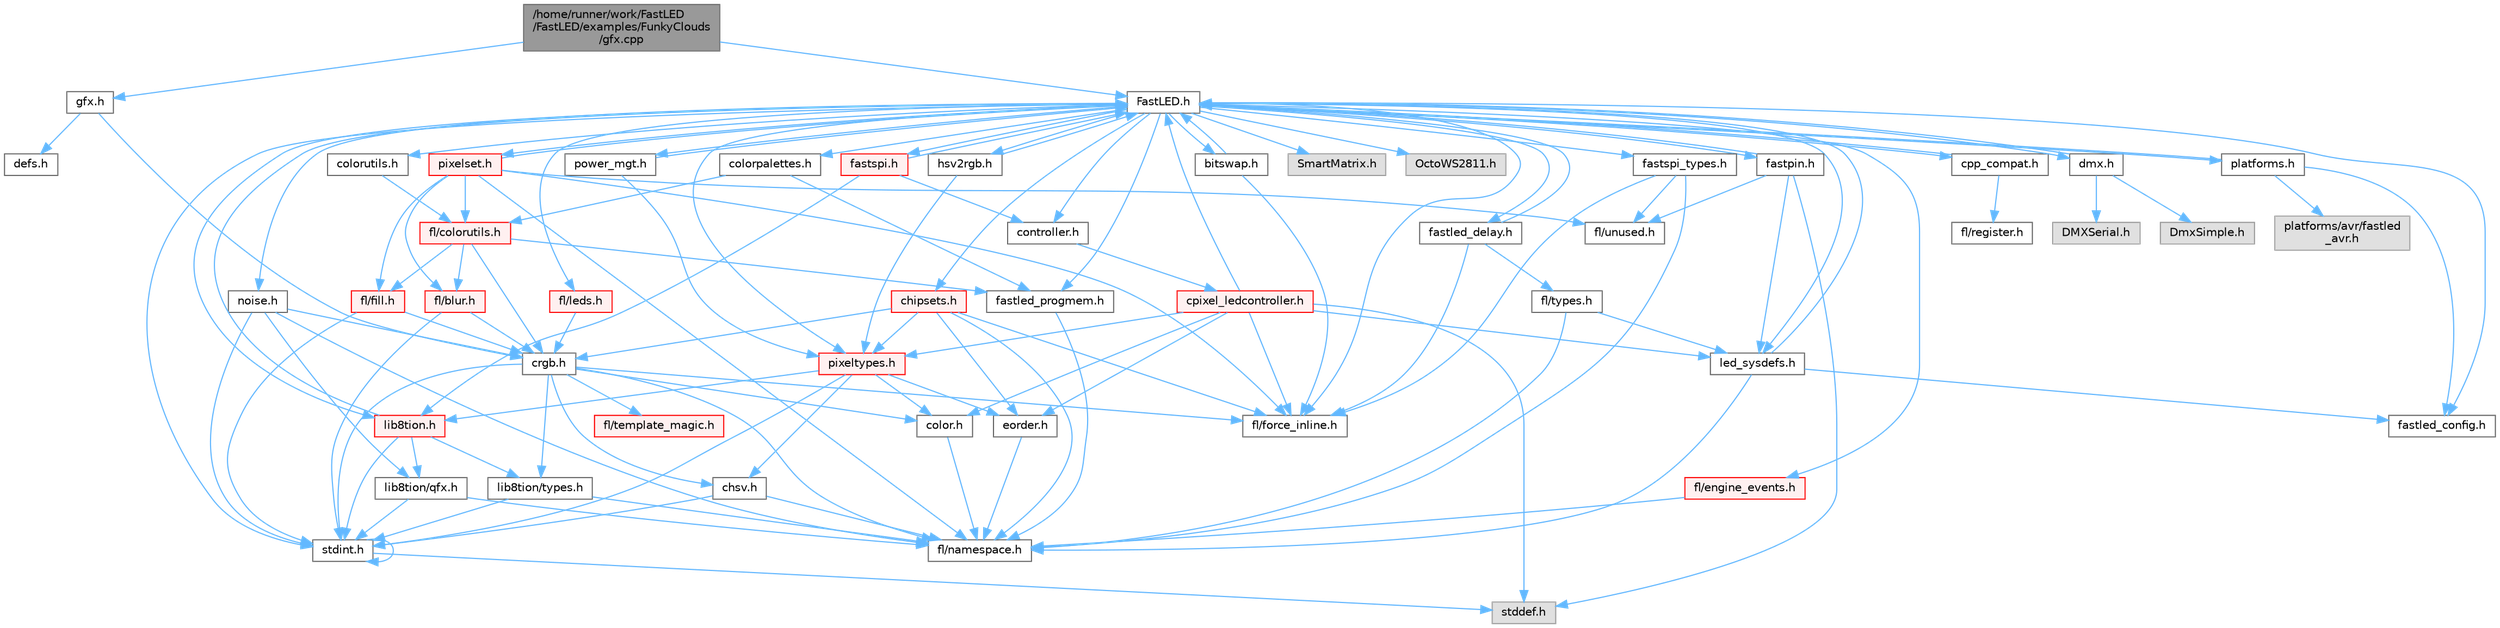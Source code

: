 digraph "/home/runner/work/FastLED/FastLED/examples/FunkyClouds/gfx.cpp"
{
 // INTERACTIVE_SVG=YES
 // LATEX_PDF_SIZE
  bgcolor="transparent";
  edge [fontname=Helvetica,fontsize=10,labelfontname=Helvetica,labelfontsize=10];
  node [fontname=Helvetica,fontsize=10,shape=box,height=0.2,width=0.4];
  Node1 [id="Node000001",label="/home/runner/work/FastLED\l/FastLED/examples/FunkyClouds\l/gfx.cpp",height=0.2,width=0.4,color="gray40", fillcolor="grey60", style="filled", fontcolor="black",tooltip=" "];
  Node1 -> Node2 [id="edge1_Node000001_Node000002",color="steelblue1",style="solid",tooltip=" "];
  Node2 [id="Node000002",label="gfx.h",height=0.2,width=0.4,color="grey40", fillcolor="white", style="filled",URL="$d8/dd5/gfx_8h.html",tooltip=" "];
  Node2 -> Node3 [id="edge2_Node000002_Node000003",color="steelblue1",style="solid",tooltip=" "];
  Node3 [id="Node000003",label="defs.h",height=0.2,width=0.4,color="grey40", fillcolor="white", style="filled",URL="$d7/dfc/_funky_clouds_2defs_8h.html",tooltip=" "];
  Node2 -> Node4 [id="edge3_Node000002_Node000004",color="steelblue1",style="solid",tooltip=" "];
  Node4 [id="Node000004",label="crgb.h",height=0.2,width=0.4,color="grey40", fillcolor="white", style="filled",URL="$db/dd1/crgb_8h.html",tooltip="Defines the red, green, and blue (RGB) pixel struct."];
  Node4 -> Node5 [id="edge4_Node000004_Node000005",color="steelblue1",style="solid",tooltip=" "];
  Node5 [id="Node000005",label="stdint.h",height=0.2,width=0.4,color="grey40", fillcolor="white", style="filled",URL="$df/dd8/stdint_8h.html",tooltip=" "];
  Node5 -> Node6 [id="edge5_Node000005_Node000006",color="steelblue1",style="solid",tooltip=" "];
  Node6 [id="Node000006",label="stddef.h",height=0.2,width=0.4,color="grey60", fillcolor="#E0E0E0", style="filled",tooltip=" "];
  Node5 -> Node5 [id="edge6_Node000005_Node000005",color="steelblue1",style="solid",tooltip=" "];
  Node4 -> Node7 [id="edge7_Node000004_Node000007",color="steelblue1",style="solid",tooltip=" "];
  Node7 [id="Node000007",label="chsv.h",height=0.2,width=0.4,color="grey40", fillcolor="white", style="filled",URL="$d8/dd0/chsv_8h.html",tooltip="Defines the hue, saturation, and value (HSV) pixel struct."];
  Node7 -> Node5 [id="edge8_Node000007_Node000005",color="steelblue1",style="solid",tooltip=" "];
  Node7 -> Node8 [id="edge9_Node000007_Node000008",color="steelblue1",style="solid",tooltip=" "];
  Node8 [id="Node000008",label="fl/namespace.h",height=0.2,width=0.4,color="grey40", fillcolor="white", style="filled",URL="$df/d2a/namespace_8h.html",tooltip="Implements the FastLED namespace macros."];
  Node4 -> Node8 [id="edge10_Node000004_Node000008",color="steelblue1",style="solid",tooltip=" "];
  Node4 -> Node9 [id="edge11_Node000004_Node000009",color="steelblue1",style="solid",tooltip=" "];
  Node9 [id="Node000009",label="color.h",height=0.2,width=0.4,color="grey40", fillcolor="white", style="filled",URL="$d2/d6b/src_2color_8h.html",tooltip="Contains definitions for color correction and temperature."];
  Node9 -> Node8 [id="edge12_Node000009_Node000008",color="steelblue1",style="solid",tooltip=" "];
  Node4 -> Node10 [id="edge13_Node000004_Node000010",color="steelblue1",style="solid",tooltip=" "];
  Node10 [id="Node000010",label="lib8tion/types.h",height=0.2,width=0.4,color="grey40", fillcolor="white", style="filled",URL="$d9/ddf/lib8tion_2types_8h.html",tooltip="Defines fractional types used for lib8tion functions."];
  Node10 -> Node5 [id="edge14_Node000010_Node000005",color="steelblue1",style="solid",tooltip=" "];
  Node10 -> Node8 [id="edge15_Node000010_Node000008",color="steelblue1",style="solid",tooltip=" "];
  Node4 -> Node11 [id="edge16_Node000004_Node000011",color="steelblue1",style="solid",tooltip=" "];
  Node11 [id="Node000011",label="fl/force_inline.h",height=0.2,width=0.4,color="grey40", fillcolor="white", style="filled",URL="$d4/d64/force__inline_8h.html",tooltip=" "];
  Node4 -> Node12 [id="edge17_Node000004_Node000012",color="steelblue1",style="solid",tooltip=" "];
  Node12 [id="Node000012",label="fl/template_magic.h",height=0.2,width=0.4,color="red", fillcolor="#FFF0F0", style="filled",URL="$d8/d0c/template__magic_8h.html",tooltip=" "];
  Node1 -> Node14 [id="edge18_Node000001_Node000014",color="steelblue1",style="solid",tooltip=" "];
  Node14 [id="Node000014",label="FastLED.h",height=0.2,width=0.4,color="grey40", fillcolor="white", style="filled",URL="$db/d97/_fast_l_e_d_8h.html",tooltip="central include file for FastLED, defines the CFastLED class/object"];
  Node14 -> Node5 [id="edge19_Node000014_Node000005",color="steelblue1",style="solid",tooltip=" "];
  Node14 -> Node15 [id="edge20_Node000014_Node000015",color="steelblue1",style="solid",tooltip=" "];
  Node15 [id="Node000015",label="SmartMatrix.h",height=0.2,width=0.4,color="grey60", fillcolor="#E0E0E0", style="filled",tooltip=" "];
  Node14 -> Node16 [id="edge21_Node000014_Node000016",color="steelblue1",style="solid",tooltip=" "];
  Node16 [id="Node000016",label="OctoWS2811.h",height=0.2,width=0.4,color="grey60", fillcolor="#E0E0E0", style="filled",tooltip=" "];
  Node14 -> Node11 [id="edge22_Node000014_Node000011",color="steelblue1",style="solid",tooltip=" "];
  Node14 -> Node17 [id="edge23_Node000014_Node000017",color="steelblue1",style="solid",tooltip=" "];
  Node17 [id="Node000017",label="cpp_compat.h",height=0.2,width=0.4,color="grey40", fillcolor="white", style="filled",URL="$d9/d13/cpp__compat_8h.html",tooltip="Compatibility functions based on C++ version."];
  Node17 -> Node14 [id="edge24_Node000017_Node000014",color="steelblue1",style="solid",tooltip=" "];
  Node17 -> Node18 [id="edge25_Node000017_Node000018",color="steelblue1",style="solid",tooltip=" "];
  Node18 [id="Node000018",label="fl/register.h",height=0.2,width=0.4,color="grey40", fillcolor="white", style="filled",URL="$df/d80/register_8h.html",tooltip=" "];
  Node14 -> Node19 [id="edge26_Node000014_Node000019",color="steelblue1",style="solid",tooltip=" "];
  Node19 [id="Node000019",label="fastled_config.h",height=0.2,width=0.4,color="grey40", fillcolor="white", style="filled",URL="$d5/d11/fastled__config_8h.html",tooltip="Contains definitions that can be used to configure FastLED at compile time."];
  Node14 -> Node20 [id="edge27_Node000014_Node000020",color="steelblue1",style="solid",tooltip=" "];
  Node20 [id="Node000020",label="led_sysdefs.h",height=0.2,width=0.4,color="grey40", fillcolor="white", style="filled",URL="$d9/d3e/led__sysdefs_8h.html",tooltip="Determines which platform system definitions to include."];
  Node20 -> Node14 [id="edge28_Node000020_Node000014",color="steelblue1",style="solid",tooltip=" "];
  Node20 -> Node19 [id="edge29_Node000020_Node000019",color="steelblue1",style="solid",tooltip=" "];
  Node20 -> Node8 [id="edge30_Node000020_Node000008",color="steelblue1",style="solid",tooltip=" "];
  Node14 -> Node21 [id="edge31_Node000014_Node000021",color="steelblue1",style="solid",tooltip=" "];
  Node21 [id="Node000021",label="fastled_delay.h",height=0.2,width=0.4,color="grey40", fillcolor="white", style="filled",URL="$d0/da8/fastled__delay_8h.html",tooltip="Utility functions and classes for managing delay cycles."];
  Node21 -> Node14 [id="edge32_Node000021_Node000014",color="steelblue1",style="solid",tooltip=" "];
  Node21 -> Node22 [id="edge33_Node000021_Node000022",color="steelblue1",style="solid",tooltip=" "];
  Node22 [id="Node000022",label="fl/types.h",height=0.2,width=0.4,color="grey40", fillcolor="white", style="filled",URL="$d7/da1/fl_2types_8h.html",tooltip=" "];
  Node22 -> Node8 [id="edge34_Node000022_Node000008",color="steelblue1",style="solid",tooltip=" "];
  Node22 -> Node20 [id="edge35_Node000022_Node000020",color="steelblue1",style="solid",tooltip=" "];
  Node21 -> Node11 [id="edge36_Node000021_Node000011",color="steelblue1",style="solid",tooltip=" "];
  Node14 -> Node23 [id="edge37_Node000014_Node000023",color="steelblue1",style="solid",tooltip=" "];
  Node23 [id="Node000023",label="bitswap.h",height=0.2,width=0.4,color="grey40", fillcolor="white", style="filled",URL="$de/ded/bitswap_8h.html",tooltip="Functions for doing a rotation of bits/bytes used by parallel output."];
  Node23 -> Node14 [id="edge38_Node000023_Node000014",color="steelblue1",style="solid",tooltip=" "];
  Node23 -> Node11 [id="edge39_Node000023_Node000011",color="steelblue1",style="solid",tooltip=" "];
  Node14 -> Node24 [id="edge40_Node000014_Node000024",color="steelblue1",style="solid",tooltip=" "];
  Node24 [id="Node000024",label="controller.h",height=0.2,width=0.4,color="grey40", fillcolor="white", style="filled",URL="$d2/dd9/controller_8h.html",tooltip="deprecated: base definitions used by led controllers for writing out led data"];
  Node24 -> Node25 [id="edge41_Node000024_Node000025",color="steelblue1",style="solid",tooltip=" "];
  Node25 [id="Node000025",label="cpixel_ledcontroller.h",height=0.2,width=0.4,color="red", fillcolor="#FFF0F0", style="filled",URL="$d9/d57/cpixel__ledcontroller_8h.html",tooltip="defines the templated version of the CLEDController class"];
  Node25 -> Node6 [id="edge42_Node000025_Node000006",color="steelblue1",style="solid",tooltip=" "];
  Node25 -> Node14 [id="edge43_Node000025_Node000014",color="steelblue1",style="solid",tooltip=" "];
  Node25 -> Node20 [id="edge44_Node000025_Node000020",color="steelblue1",style="solid",tooltip=" "];
  Node25 -> Node26 [id="edge45_Node000025_Node000026",color="steelblue1",style="solid",tooltip=" "];
  Node26 [id="Node000026",label="pixeltypes.h",height=0.2,width=0.4,color="red", fillcolor="#FFF0F0", style="filled",URL="$d2/dba/pixeltypes_8h.html",tooltip="Includes defintions for RGB and HSV pixels."];
  Node26 -> Node5 [id="edge46_Node000026_Node000005",color="steelblue1",style="solid",tooltip=" "];
  Node26 -> Node27 [id="edge47_Node000026_Node000027",color="steelblue1",style="solid",tooltip=" "];
  Node27 [id="Node000027",label="lib8tion.h",height=0.2,width=0.4,color="red", fillcolor="#FFF0F0", style="filled",URL="$df/da5/lib8tion_8h.html",tooltip="Fast, efficient 8-bit math functions specifically designed for high-performance LED programming."];
  Node27 -> Node14 [id="edge48_Node000027_Node000014",color="steelblue1",style="solid",tooltip=" "];
  Node27 -> Node10 [id="edge49_Node000027_Node000010",color="steelblue1",style="solid",tooltip=" "];
  Node27 -> Node5 [id="edge50_Node000027_Node000005",color="steelblue1",style="solid",tooltip=" "];
  Node27 -> Node29 [id="edge51_Node000027_Node000029",color="steelblue1",style="solid",tooltip=" "];
  Node29 [id="Node000029",label="lib8tion/qfx.h",height=0.2,width=0.4,color="grey40", fillcolor="white", style="filled",URL="$d2/d19/qfx_8h.html",tooltip=" "];
  Node29 -> Node5 [id="edge52_Node000029_Node000005",color="steelblue1",style="solid",tooltip=" "];
  Node29 -> Node8 [id="edge53_Node000029_Node000008",color="steelblue1",style="solid",tooltip=" "];
  Node26 -> Node9 [id="edge54_Node000026_Node000009",color="steelblue1",style="solid",tooltip=" "];
  Node26 -> Node49 [id="edge55_Node000026_Node000049",color="steelblue1",style="solid",tooltip=" "];
  Node49 [id="Node000049",label="eorder.h",height=0.2,width=0.4,color="grey40", fillcolor="white", style="filled",URL="$db/d07/eorder_8h.html",tooltip="Defines color channel ordering enumerations."];
  Node49 -> Node8 [id="edge56_Node000049_Node000008",color="steelblue1",style="solid",tooltip=" "];
  Node26 -> Node7 [id="edge57_Node000026_Node000007",color="steelblue1",style="solid",tooltip=" "];
  Node25 -> Node9 [id="edge58_Node000025_Node000009",color="steelblue1",style="solid",tooltip=" "];
  Node25 -> Node49 [id="edge59_Node000025_Node000049",color="steelblue1",style="solid",tooltip=" "];
  Node25 -> Node11 [id="edge60_Node000025_Node000011",color="steelblue1",style="solid",tooltip=" "];
  Node14 -> Node70 [id="edge61_Node000014_Node000070",color="steelblue1",style="solid",tooltip=" "];
  Node70 [id="Node000070",label="fastpin.h",height=0.2,width=0.4,color="grey40", fillcolor="white", style="filled",URL="$db/d65/fastpin_8h.html",tooltip="Class base definitions for defining fast pin access."];
  Node70 -> Node14 [id="edge62_Node000070_Node000014",color="steelblue1",style="solid",tooltip=" "];
  Node70 -> Node20 [id="edge63_Node000070_Node000020",color="steelblue1",style="solid",tooltip=" "];
  Node70 -> Node6 [id="edge64_Node000070_Node000006",color="steelblue1",style="solid",tooltip=" "];
  Node70 -> Node57 [id="edge65_Node000070_Node000057",color="steelblue1",style="solid",tooltip=" "];
  Node57 [id="Node000057",label="fl/unused.h",height=0.2,width=0.4,color="grey40", fillcolor="white", style="filled",URL="$d8/d4b/unused_8h.html",tooltip=" "];
  Node14 -> Node71 [id="edge66_Node000014_Node000071",color="steelblue1",style="solid",tooltip=" "];
  Node71 [id="Node000071",label="fastspi_types.h",height=0.2,width=0.4,color="grey40", fillcolor="white", style="filled",URL="$d2/ddb/fastspi__types_8h.html",tooltip="Data types and constants used by SPI interfaces."];
  Node71 -> Node11 [id="edge67_Node000071_Node000011",color="steelblue1",style="solid",tooltip=" "];
  Node71 -> Node8 [id="edge68_Node000071_Node000008",color="steelblue1",style="solid",tooltip=" "];
  Node71 -> Node57 [id="edge69_Node000071_Node000057",color="steelblue1",style="solid",tooltip=" "];
  Node14 -> Node72 [id="edge70_Node000014_Node000072",color="steelblue1",style="solid",tooltip=" "];
  Node72 [id="Node000072",label="dmx.h",height=0.2,width=0.4,color="grey40", fillcolor="white", style="filled",URL="$d3/de1/dmx_8h.html",tooltip="Defines the DMX512-based LED controllers."];
  Node72 -> Node14 [id="edge71_Node000072_Node000014",color="steelblue1",style="solid",tooltip=" "];
  Node72 -> Node73 [id="edge72_Node000072_Node000073",color="steelblue1",style="solid",tooltip=" "];
  Node73 [id="Node000073",label="DmxSimple.h",height=0.2,width=0.4,color="grey60", fillcolor="#E0E0E0", style="filled",tooltip=" "];
  Node72 -> Node74 [id="edge73_Node000072_Node000074",color="steelblue1",style="solid",tooltip=" "];
  Node74 [id="Node000074",label="DMXSerial.h",height=0.2,width=0.4,color="grey60", fillcolor="#E0E0E0", style="filled",tooltip=" "];
  Node14 -> Node75 [id="edge74_Node000014_Node000075",color="steelblue1",style="solid",tooltip=" "];
  Node75 [id="Node000075",label="platforms.h",height=0.2,width=0.4,color="grey40", fillcolor="white", style="filled",URL="$da/dc9/platforms_8h.html",tooltip="Determines which platforms headers to include."];
  Node75 -> Node14 [id="edge75_Node000075_Node000014",color="steelblue1",style="solid",tooltip=" "];
  Node75 -> Node19 [id="edge76_Node000075_Node000019",color="steelblue1",style="solid",tooltip=" "];
  Node75 -> Node76 [id="edge77_Node000075_Node000076",color="steelblue1",style="solid",tooltip=" "];
  Node76 [id="Node000076",label="platforms/avr/fastled\l_avr.h",height=0.2,width=0.4,color="grey60", fillcolor="#E0E0E0", style="filled",tooltip=" "];
  Node14 -> Node77 [id="edge78_Node000014_Node000077",color="steelblue1",style="solid",tooltip=" "];
  Node77 [id="Node000077",label="fastled_progmem.h",height=0.2,width=0.4,color="grey40", fillcolor="white", style="filled",URL="$df/dab/fastled__progmem_8h.html",tooltip="Wrapper definitions to allow seamless use of PROGMEM in environments that have it."];
  Node77 -> Node8 [id="edge79_Node000077_Node000008",color="steelblue1",style="solid",tooltip=" "];
  Node14 -> Node27 [id="edge80_Node000014_Node000027",color="steelblue1",style="solid",tooltip=" "];
  Node14 -> Node26 [id="edge81_Node000014_Node000026",color="steelblue1",style="solid",tooltip=" "];
  Node14 -> Node78 [id="edge82_Node000014_Node000078",color="steelblue1",style="solid",tooltip=" "];
  Node78 [id="Node000078",label="hsv2rgb.h",height=0.2,width=0.4,color="grey40", fillcolor="white", style="filled",URL="$de/d9a/hsv2rgb_8h.html",tooltip="Functions to convert from the HSV colorspace to the RGB colorspace."];
  Node78 -> Node14 [id="edge83_Node000078_Node000014",color="steelblue1",style="solid",tooltip=" "];
  Node78 -> Node26 [id="edge84_Node000078_Node000026",color="steelblue1",style="solid",tooltip=" "];
  Node14 -> Node79 [id="edge85_Node000014_Node000079",color="steelblue1",style="solid",tooltip=" "];
  Node79 [id="Node000079",label="colorutils.h",height=0.2,width=0.4,color="grey40", fillcolor="white", style="filled",URL="$d1/dfb/colorutils_8h.html",tooltip=" "];
  Node79 -> Node80 [id="edge86_Node000079_Node000080",color="steelblue1",style="solid",tooltip=" "];
  Node80 [id="Node000080",label="fl/colorutils.h",height=0.2,width=0.4,color="red", fillcolor="#FFF0F0", style="filled",URL="$d7/df9/fl_2colorutils_8h.html",tooltip="Utility functions for color fill, palettes, blending, and more."];
  Node80 -> Node4 [id="edge87_Node000080_Node000004",color="steelblue1",style="solid",tooltip=" "];
  Node80 -> Node77 [id="edge88_Node000080_Node000077",color="steelblue1",style="solid",tooltip=" "];
  Node80 -> Node81 [id="edge89_Node000080_Node000081",color="steelblue1",style="solid",tooltip=" "];
  Node81 [id="Node000081",label="fl/blur.h",height=0.2,width=0.4,color="red", fillcolor="#FFF0F0", style="filled",URL="$d4/df5/blur_8h.html",tooltip=" "];
  Node81 -> Node5 [id="edge90_Node000081_Node000005",color="steelblue1",style="solid",tooltip=" "];
  Node81 -> Node4 [id="edge91_Node000081_Node000004",color="steelblue1",style="solid",tooltip=" "];
  Node80 -> Node84 [id="edge92_Node000080_Node000084",color="steelblue1",style="solid",tooltip=" "];
  Node84 [id="Node000084",label="fl/fill.h",height=0.2,width=0.4,color="red", fillcolor="#FFF0F0", style="filled",URL="$d2/d78/fill_8h.html",tooltip=" "];
  Node84 -> Node4 [id="edge93_Node000084_Node000004",color="steelblue1",style="solid",tooltip=" "];
  Node84 -> Node5 [id="edge94_Node000084_Node000005",color="steelblue1",style="solid",tooltip=" "];
  Node14 -> Node85 [id="edge95_Node000014_Node000085",color="steelblue1",style="solid",tooltip=" "];
  Node85 [id="Node000085",label="pixelset.h",height=0.2,width=0.4,color="red", fillcolor="#FFF0F0", style="filled",URL="$d4/d46/pixelset_8h.html",tooltip="Declares classes for managing logical groups of LEDs."];
  Node85 -> Node11 [id="edge96_Node000085_Node000011",color="steelblue1",style="solid",tooltip=" "];
  Node85 -> Node8 [id="edge97_Node000085_Node000008",color="steelblue1",style="solid",tooltip=" "];
  Node85 -> Node57 [id="edge98_Node000085_Node000057",color="steelblue1",style="solid",tooltip=" "];
  Node85 -> Node80 [id="edge99_Node000085_Node000080",color="steelblue1",style="solid",tooltip=" "];
  Node85 -> Node84 [id="edge100_Node000085_Node000084",color="steelblue1",style="solid",tooltip=" "];
  Node85 -> Node81 [id="edge101_Node000085_Node000081",color="steelblue1",style="solid",tooltip=" "];
  Node85 -> Node14 [id="edge102_Node000085_Node000014",color="steelblue1",style="solid",tooltip=" "];
  Node14 -> Node87 [id="edge103_Node000014_Node000087",color="steelblue1",style="solid",tooltip=" "];
  Node87 [id="Node000087",label="colorpalettes.h",height=0.2,width=0.4,color="grey40", fillcolor="white", style="filled",URL="$dc/dcc/colorpalettes_8h.html",tooltip="Declarations for the predefined color palettes supplied by FastLED."];
  Node87 -> Node80 [id="edge104_Node000087_Node000080",color="steelblue1",style="solid",tooltip=" "];
  Node87 -> Node77 [id="edge105_Node000087_Node000077",color="steelblue1",style="solid",tooltip=" "];
  Node14 -> Node88 [id="edge106_Node000014_Node000088",color="steelblue1",style="solid",tooltip=" "];
  Node88 [id="Node000088",label="noise.h",height=0.2,width=0.4,color="grey40", fillcolor="white", style="filled",URL="$d1/d31/noise_8h.html",tooltip="Functions to generate and fill arrays with noise."];
  Node88 -> Node5 [id="edge107_Node000088_Node000005",color="steelblue1",style="solid",tooltip=" "];
  Node88 -> Node4 [id="edge108_Node000088_Node000004",color="steelblue1",style="solid",tooltip=" "];
  Node88 -> Node8 [id="edge109_Node000088_Node000008",color="steelblue1",style="solid",tooltip=" "];
  Node88 -> Node29 [id="edge110_Node000088_Node000029",color="steelblue1",style="solid",tooltip=" "];
  Node14 -> Node89 [id="edge111_Node000014_Node000089",color="steelblue1",style="solid",tooltip=" "];
  Node89 [id="Node000089",label="power_mgt.h",height=0.2,width=0.4,color="grey40", fillcolor="white", style="filled",URL="$dc/d5b/power__mgt_8h.html",tooltip="Functions to limit the power used by FastLED."];
  Node89 -> Node14 [id="edge112_Node000089_Node000014",color="steelblue1",style="solid",tooltip=" "];
  Node89 -> Node26 [id="edge113_Node000089_Node000026",color="steelblue1",style="solid",tooltip=" "];
  Node14 -> Node90 [id="edge114_Node000014_Node000090",color="steelblue1",style="solid",tooltip=" "];
  Node90 [id="Node000090",label="fastspi.h",height=0.2,width=0.4,color="red", fillcolor="#FFF0F0", style="filled",URL="$d6/ddc/fastspi_8h.html",tooltip="Serial peripheral interface (SPI) definitions per platform."];
  Node90 -> Node14 [id="edge115_Node000090_Node000014",color="steelblue1",style="solid",tooltip=" "];
  Node90 -> Node24 [id="edge116_Node000090_Node000024",color="steelblue1",style="solid",tooltip=" "];
  Node90 -> Node27 [id="edge117_Node000090_Node000027",color="steelblue1",style="solid",tooltip=" "];
  Node14 -> Node92 [id="edge118_Node000014_Node000092",color="steelblue1",style="solid",tooltip=" "];
  Node92 [id="Node000092",label="chipsets.h",height=0.2,width=0.4,color="red", fillcolor="#FFF0F0", style="filled",URL="$db/d66/chipsets_8h.html",tooltip="Contains the bulk of the definitions for the various LED chipsets supported."];
  Node92 -> Node26 [id="edge119_Node000092_Node000026",color="steelblue1",style="solid",tooltip=" "];
  Node92 -> Node11 [id="edge120_Node000092_Node000011",color="steelblue1",style="solid",tooltip=" "];
  Node92 -> Node4 [id="edge121_Node000092_Node000004",color="steelblue1",style="solid",tooltip=" "];
  Node92 -> Node49 [id="edge122_Node000092_Node000049",color="steelblue1",style="solid",tooltip=" "];
  Node92 -> Node8 [id="edge123_Node000092_Node000008",color="steelblue1",style="solid",tooltip=" "];
  Node14 -> Node58 [id="edge124_Node000014_Node000058",color="steelblue1",style="solid",tooltip=" "];
  Node58 [id="Node000058",label="fl/engine_events.h",height=0.2,width=0.4,color="red", fillcolor="#FFF0F0", style="filled",URL="$db/dc0/engine__events_8h.html",tooltip=" "];
  Node58 -> Node8 [id="edge125_Node000058_Node000008",color="steelblue1",style="solid",tooltip=" "];
  Node14 -> Node93 [id="edge126_Node000014_Node000093",color="steelblue1",style="solid",tooltip=" "];
  Node93 [id="Node000093",label="fl/leds.h",height=0.2,width=0.4,color="red", fillcolor="#FFF0F0", style="filled",URL="$da/d78/leds_8h.html",tooltip=" "];
  Node93 -> Node4 [id="edge127_Node000093_Node000004",color="steelblue1",style="solid",tooltip=" "];
}
